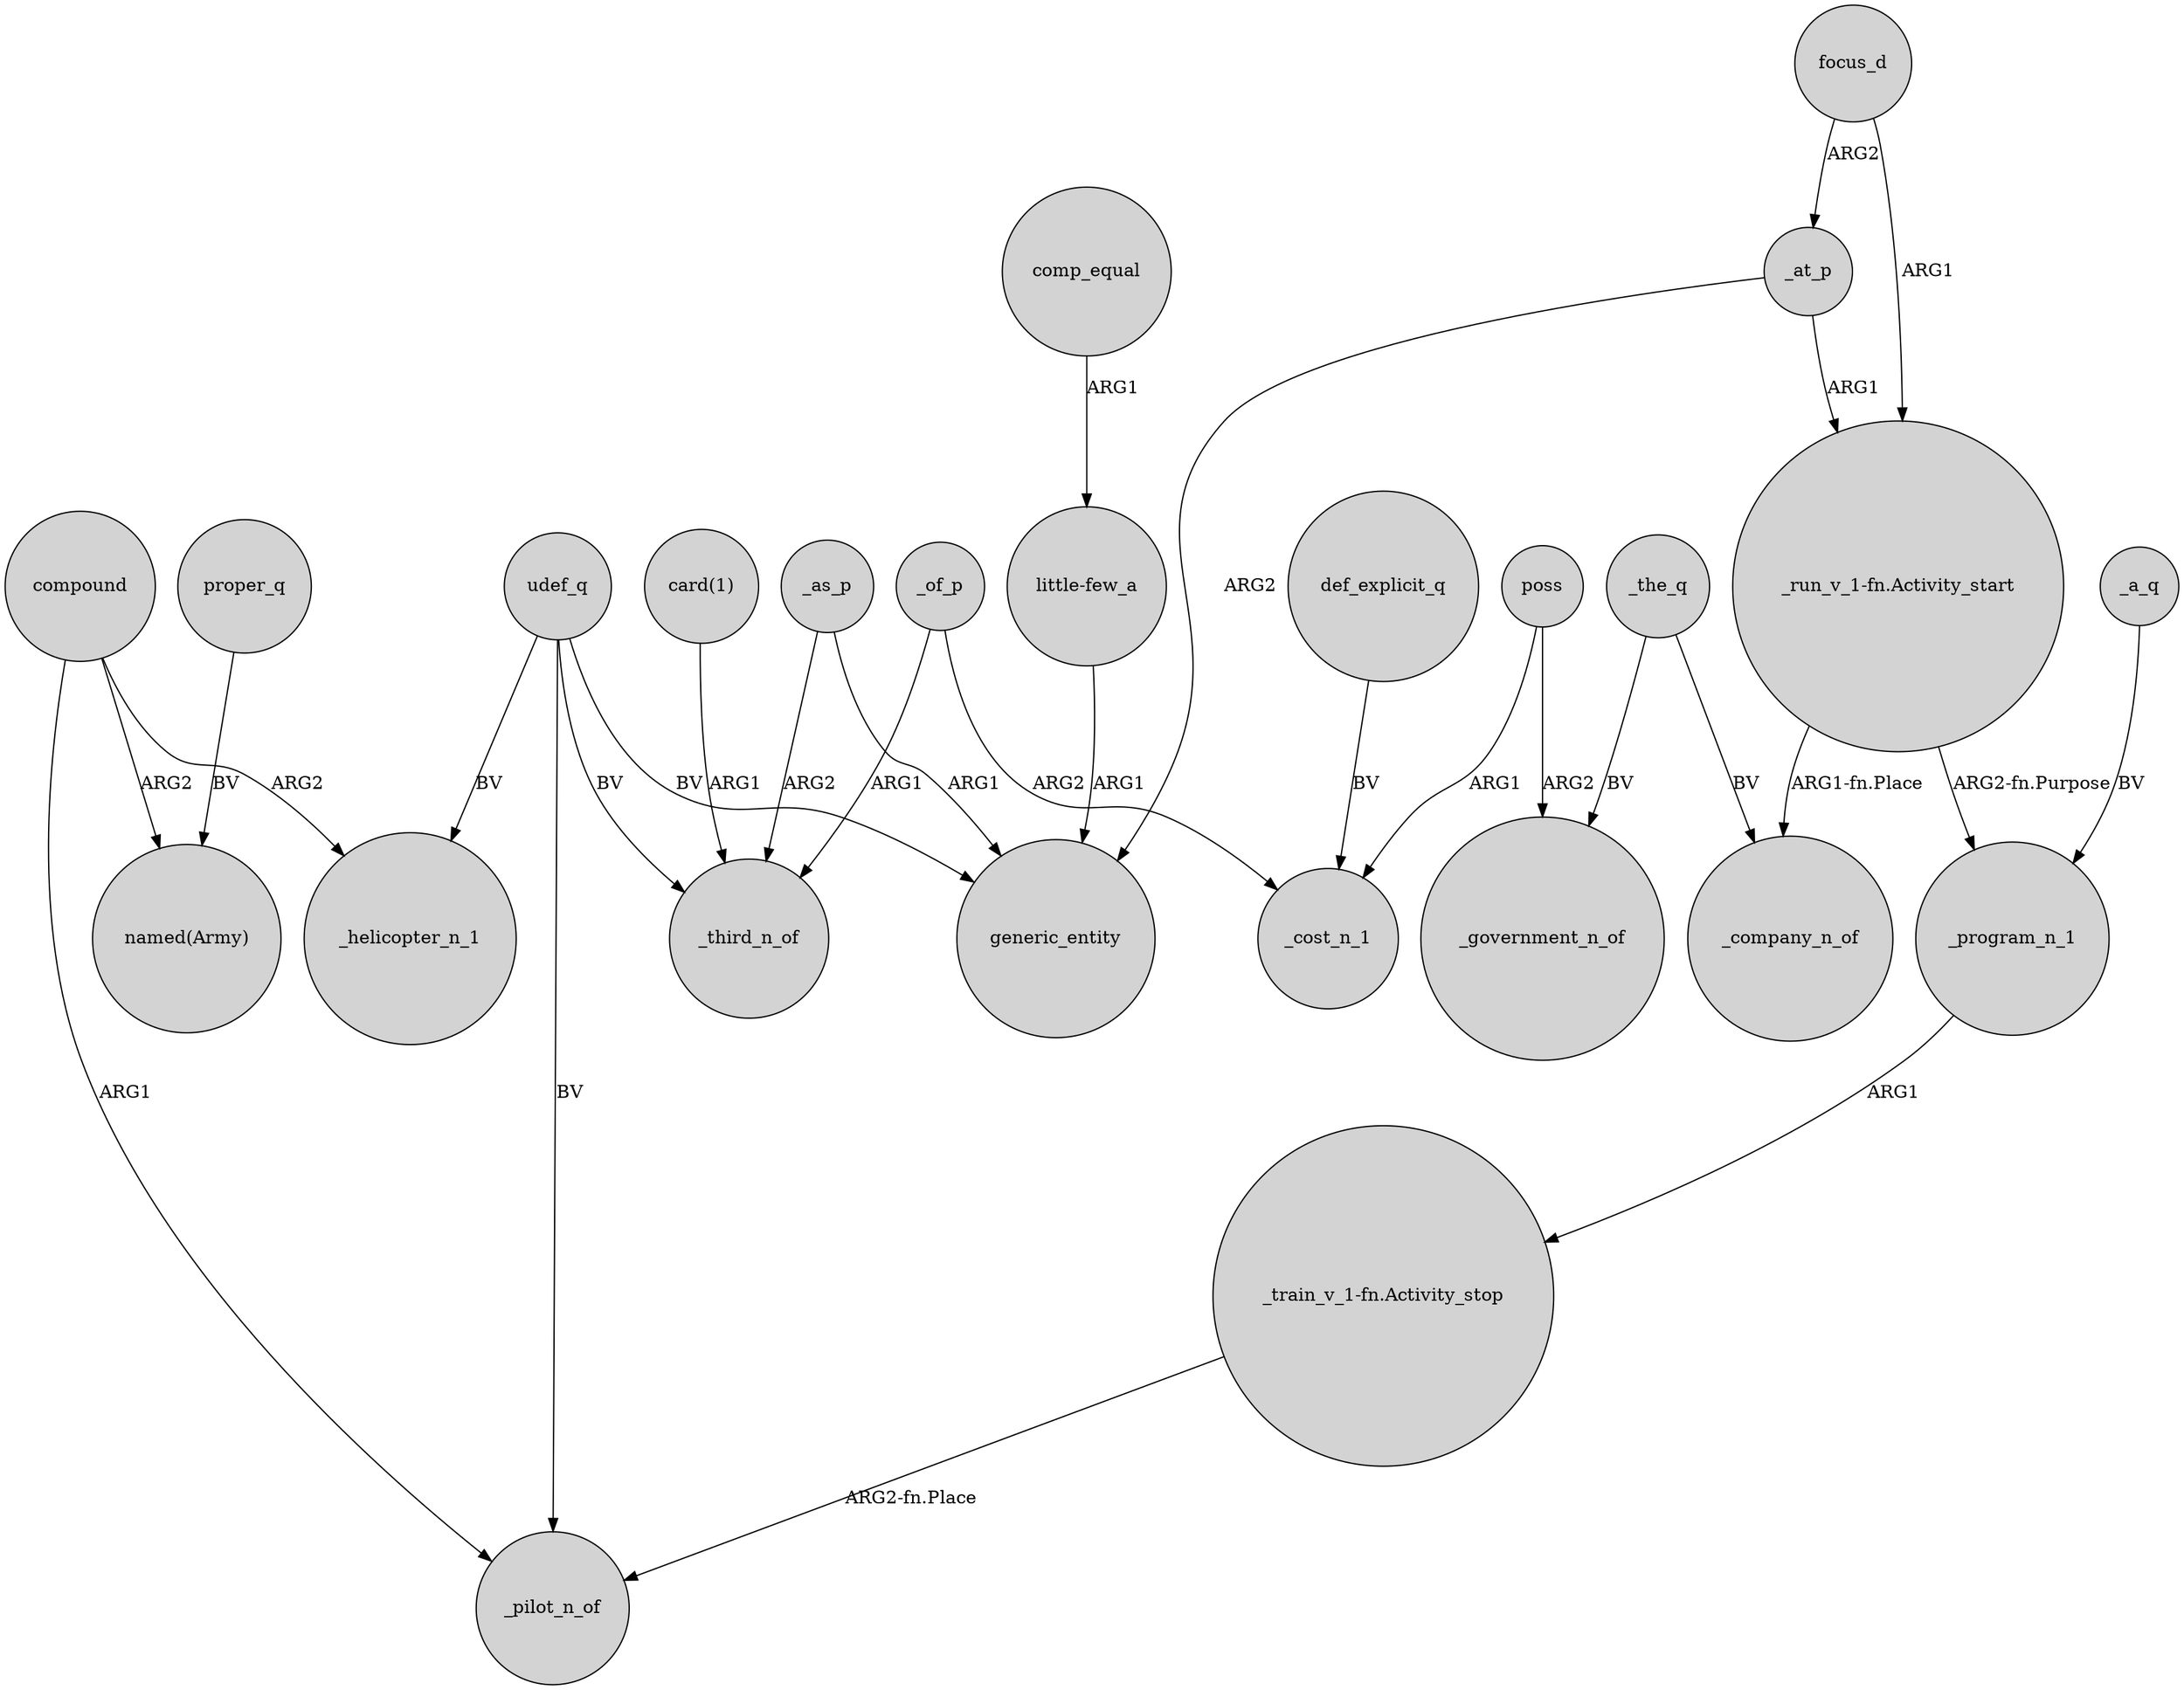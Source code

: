 digraph {
	node [shape=circle style=filled]
	_program_n_1 -> "_train_v_1-fn.Activity_stop" [label=ARG1]
	compound -> _pilot_n_of [label=ARG1]
	_as_p -> _third_n_of [label=ARG2]
	"card(1)" -> _third_n_of [label=ARG1]
	proper_q -> "named(Army)" [label=BV]
	poss -> _cost_n_1 [label=ARG1]
	focus_d -> _at_p [label=ARG2]
	"little-few_a" -> generic_entity [label=ARG1]
	_as_p -> generic_entity [label=ARG1]
	udef_q -> generic_entity [label=BV]
	udef_q -> _helicopter_n_1 [label=BV]
	udef_q -> _pilot_n_of [label=BV]
	def_explicit_q -> _cost_n_1 [label=BV]
	_at_p -> "_run_v_1-fn.Activity_start" [label=ARG1]
	compound -> "named(Army)" [label=ARG2]
	comp_equal -> "little-few_a" [label=ARG1]
	compound -> _helicopter_n_1 [label=ARG2]
	"_run_v_1-fn.Activity_start" -> _company_n_of [label="ARG1-fn.Place"]
	focus_d -> "_run_v_1-fn.Activity_start" [label=ARG1]
	"_train_v_1-fn.Activity_stop" -> _pilot_n_of [label="ARG2-fn.Place"]
	_the_q -> _government_n_of [label=BV]
	_a_q -> _program_n_1 [label=BV]
	"_run_v_1-fn.Activity_start" -> _program_n_1 [label="ARG2-fn.Purpose"]
	_of_p -> _third_n_of [label=ARG1]
	_of_p -> _cost_n_1 [label=ARG2]
	_the_q -> _company_n_of [label=BV]
	udef_q -> _third_n_of [label=BV]
	poss -> _government_n_of [label=ARG2]
	_at_p -> generic_entity [label=ARG2]
}
